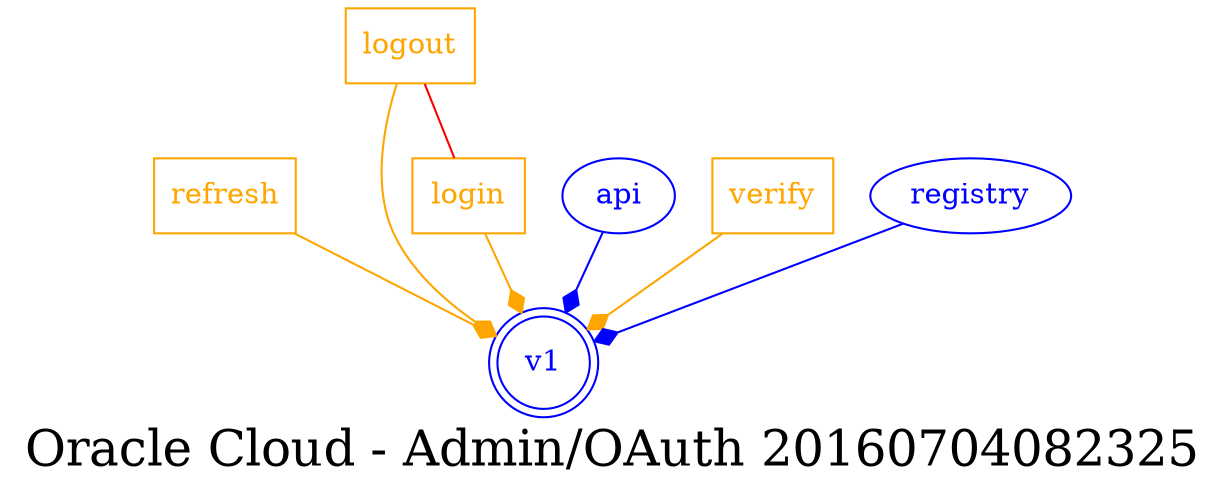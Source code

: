 digraph LexiconGraph {
graph[label="Oracle Cloud - Admin/OAuth 20160704082325", fontsize=24]
splines=true
"v1" [color=blue, fontcolor=blue, shape=doublecircle]
"refresh" [color=orange, fontcolor=orange, shape=box]
"refresh" -> "v1" [color=orange, fontcolor=orange, arrowhead=diamond, arrowtail=none]
"logout" [color=orange, fontcolor=orange, shape=box]
"logout" -> "v1" [color=orange, fontcolor=orange, arrowhead=diamond, arrowtail=none]
"api" -> "v1" [color=blue, fontcolor=blue, arrowhead=diamond, arrowtail=none]
"api" [color=blue, fontcolor=blue, shape=ellipse]
"verify" [color=orange, fontcolor=orange, shape=box]
"verify" -> "v1" [color=orange, fontcolor=orange, arrowhead=diamond, arrowtail=none]
"login" [color=orange, fontcolor=orange, shape=box]
"login" -> "v1" [color=orange, fontcolor=orange, arrowhead=diamond, arrowtail=none]
"logout" -> "login" [color=red, fontcolor=red, arrowhead=none, arrowtail=none]
"registry" -> "v1" [color=blue, fontcolor=blue, arrowhead=diamond, arrowtail=none]
"registry" [color=blue, fontcolor=blue, shape=ellipse]
}
